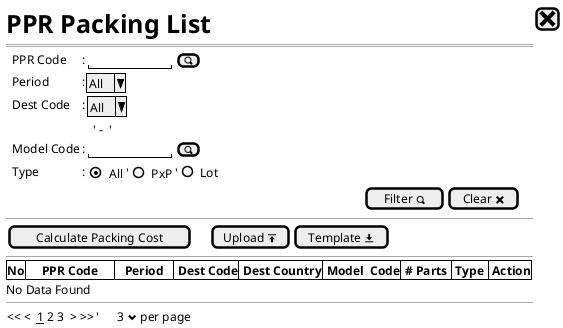 @startsalt
{
  <size:25><b>PPR Packing List|[<size:25><&x>]|*
  ==
  {
    .|PPR Code          |: {|"          "|[<&magnifying-glass>]|}*
    .|Period            |: |^All^|*    
    .|Dest Code         |: {|^All^| }*
      .|.|.|{
      .| |' -  '|  | *
      }
    .|Model Code        |: {"          "|[<&magnifying-glass>]|}*
    .|Type              |: {|{(X)All}   '|    {()PxP}        '|   ()Lot} |*
    .|.|.|.|.|                                              {[Filter <&magnifying-glass>] | [Clear <&x>]}
  }
  --
  {
    |[Calculate Packing Cost] |.|.|.|[Upload <&data-transfer-upload>]| [Template <&data-transfer-download>]|* 
  }
  --
  {#
    |<b>No  |<b>     PPR Code     |<b>   Period   |<b> Dest Code |<b> Dest Country |<b> Model  Code |<b> # Parts |<b> Type |<b> Action |*
  /'| 01 | 024J-301B-TASA-PXP | 02.2025  |  Argentina   |    024W     | PxP  | '/
  }
  No Data Found
  --
  {
  << <  __1__ 2 3  > >>  |'      3 <&chevron-bottom> per page |*
  }
}
@@endsalt